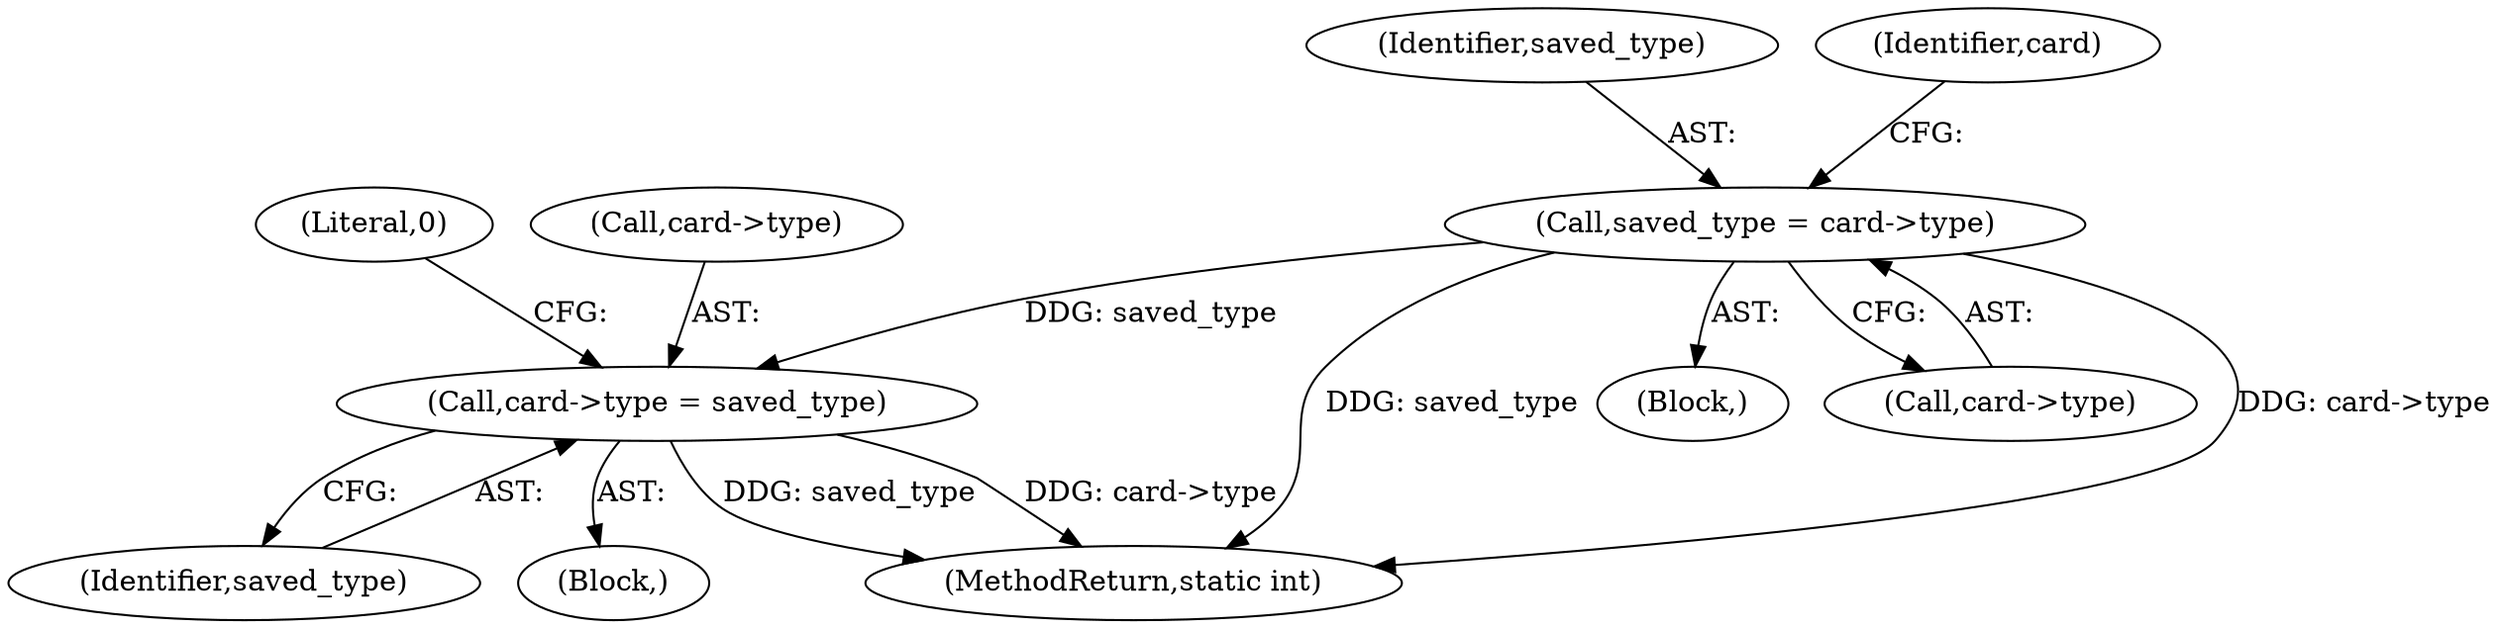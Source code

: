 digraph "0_OpenSC_8fe377e93b4b56060e5bbfb6f3142ceaeca744fa_15@pointer" {
"1000132" [label="(Call,saved_type = card->type)"];
"1000502" [label="(Call,card->type = saved_type)"];
"1000516" [label="(MethodReturn,static int)"];
"1000506" [label="(Identifier,saved_type)"];
"1000132" [label="(Call,saved_type = card->type)"];
"1000497" [label="(Block,)"];
"1000133" [label="(Identifier,saved_type)"];
"1000140" [label="(Identifier,card)"];
"1000502" [label="(Call,card->type = saved_type)"];
"1000508" [label="(Literal,0)"];
"1000120" [label="(Block,)"];
"1000134" [label="(Call,card->type)"];
"1000503" [label="(Call,card->type)"];
"1000132" -> "1000120"  [label="AST: "];
"1000132" -> "1000134"  [label="CFG: "];
"1000133" -> "1000132"  [label="AST: "];
"1000134" -> "1000132"  [label="AST: "];
"1000140" -> "1000132"  [label="CFG: "];
"1000132" -> "1000516"  [label="DDG: card->type"];
"1000132" -> "1000516"  [label="DDG: saved_type"];
"1000132" -> "1000502"  [label="DDG: saved_type"];
"1000502" -> "1000497"  [label="AST: "];
"1000502" -> "1000506"  [label="CFG: "];
"1000503" -> "1000502"  [label="AST: "];
"1000506" -> "1000502"  [label="AST: "];
"1000508" -> "1000502"  [label="CFG: "];
"1000502" -> "1000516"  [label="DDG: saved_type"];
"1000502" -> "1000516"  [label="DDG: card->type"];
}
